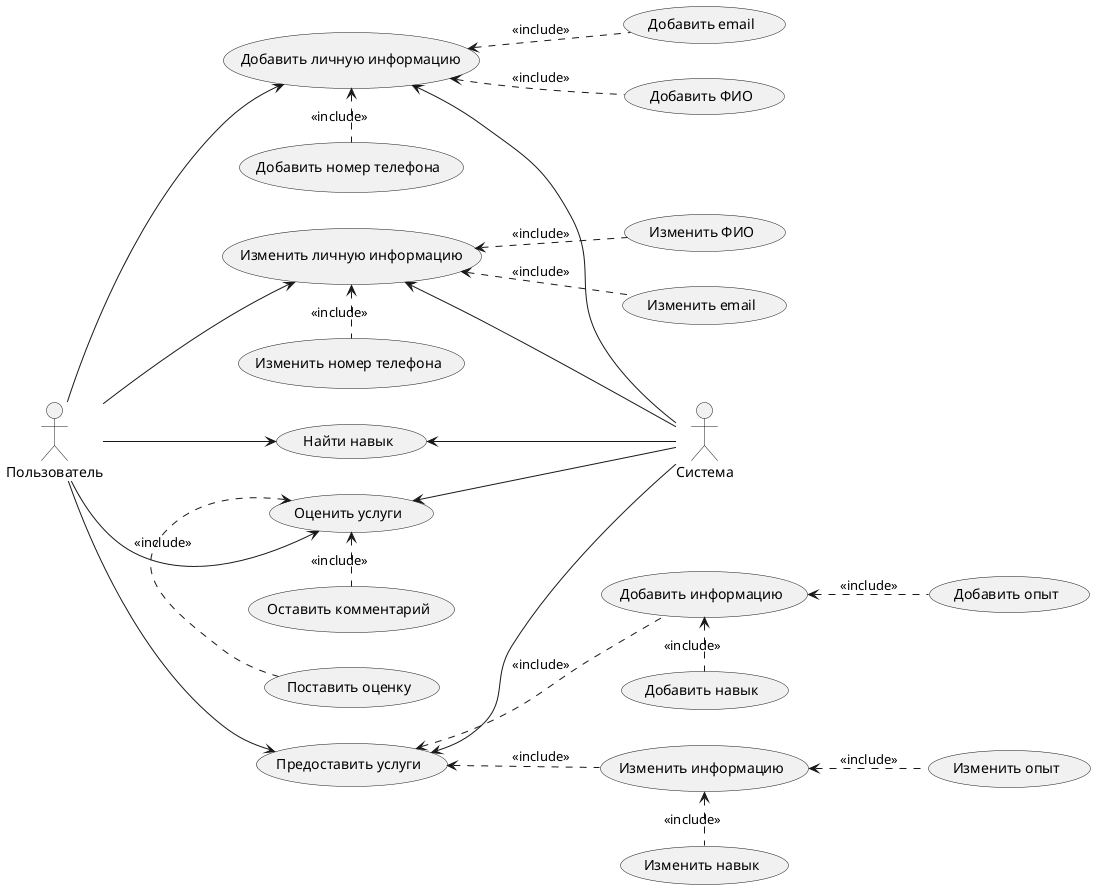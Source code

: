 @startuml
left to right direction
actor Пользователь as user

    usecase "Добавить личную информацию" as indINf
    usecase "Изменить личную информацию" as indChg
    usecase "Найти навык" as fSkill
    usecase  "Предоставить услуги" as Usl

    usecase "Добавить номер телефона" as addPhone
    usecase "Добавить ФИО" as addFIO
    usecase "Добавить email" as addEmail

    usecase "Изменить номер телефона" as chgPhone
    usecase "Изменить ФИО" as chgFIO
    usecase "Изменить email" as chgEmail

    usecase "Добавить информацию" as addProfInf

    usecase "Добавить навык" as addSkill
    usecase "Добавить опыт" as addPro

    usecase "Изменить информацию" as chgProfInf

    usecase "Изменить навык" as chgSkill
    usecase "Изменить опыт" as chgPro

    usecase "Оценить услуги" as revSk
    usecase "Поставить оценку" as setMark
    usecase "Оставить комментарий" as leftComm

user --> indINf
user--> indChg
user --> fSkill
user --> Usl
user --> revSk

indINf <-- Система
indChg <-- Система
fSkill <-- Система
Usl <-- Система
revSk <-- Система

indINf <. addPhone : <<include>>
indINf <.. addFIO : <<include>>
indINf <.. addEmail : <<include>>

indChg <. chgPhone : <<include>>
indChg <.. chgFIO : <<include>>
indChg <.. chgEmail : <<include>>

Usl <.. addProfInf : <<include>>
Usl <.. chgProfInf : <<include>>

addProfInf <. addSkill : <<include>>
addProfInf <.. addPro : <<include>>

chgProfInf <. chgSkill : <<include>>
chgProfInf <.. chgPro : <<include>>

revSk <. setMark : <<include>>
revSk <. leftComm : <<include>>

@enduml
